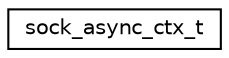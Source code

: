 digraph "Graphical Class Hierarchy"
{
 // LATEX_PDF_SIZE
  edge [fontname="Helvetica",fontsize="10",labelfontname="Helvetica",labelfontsize="10"];
  node [fontname="Helvetica",fontsize="10",shape=record];
  rankdir="LR";
  Node0 [label="sock_async_ctx_t",height=0.2,width=0.4,color="black", fillcolor="white", style="filled",URL="$structsock__async__ctx__t.html",tooltip="Asynchronous context for Asynchronous sock with event API."];
}
